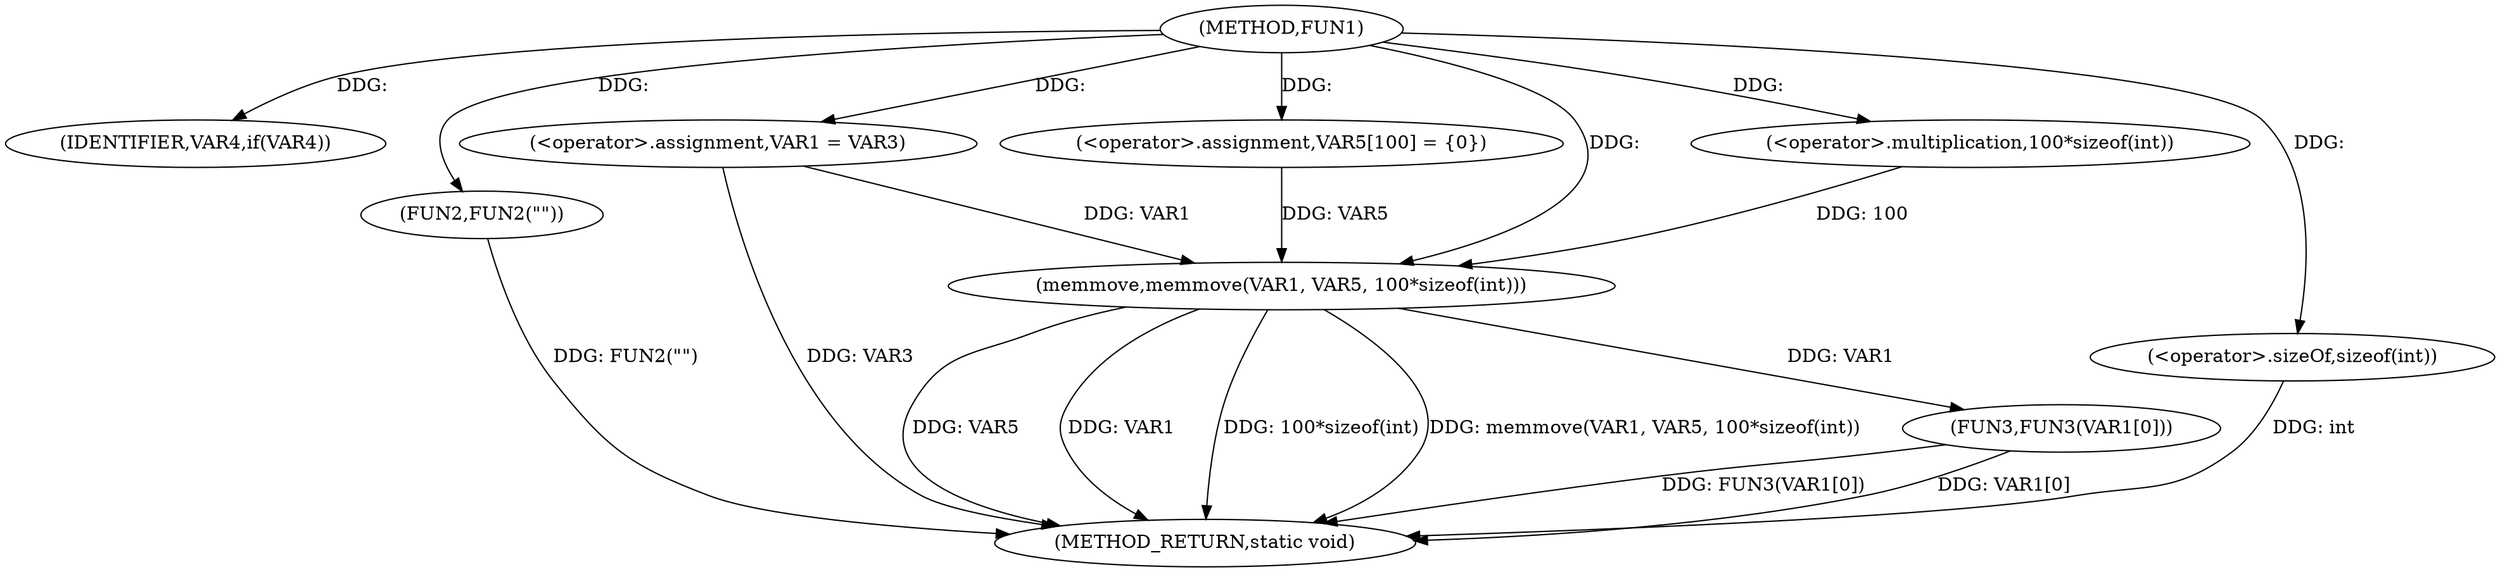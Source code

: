 digraph FUN1 {  
"1000100" [label = "(METHOD,FUN1)" ]
"1000130" [label = "(METHOD_RETURN,static void)" ]
"1000106" [label = "(IDENTIFIER,VAR4,if(VAR4))" ]
"1000108" [label = "(FUN2,FUN2(\"\"))" ]
"1000112" [label = "(<operator>.assignment,VAR1 = VAR3)" ]
"1000117" [label = "(<operator>.assignment,VAR5[100] = {0})" ]
"1000119" [label = "(memmove,memmove(VAR1, VAR5, 100*sizeof(int)))" ]
"1000122" [label = "(<operator>.multiplication,100*sizeof(int))" ]
"1000124" [label = "(<operator>.sizeOf,sizeof(int))" ]
"1000126" [label = "(FUN3,FUN3(VAR1[0]))" ]
  "1000126" -> "1000130"  [ label = "DDG: FUN3(VAR1[0])"] 
  "1000124" -> "1000130"  [ label = "DDG: int"] 
  "1000108" -> "1000130"  [ label = "DDG: FUN2(\"\")"] 
  "1000112" -> "1000130"  [ label = "DDG: VAR3"] 
  "1000119" -> "1000130"  [ label = "DDG: VAR5"] 
  "1000126" -> "1000130"  [ label = "DDG: VAR1[0]"] 
  "1000119" -> "1000130"  [ label = "DDG: VAR1"] 
  "1000119" -> "1000130"  [ label = "DDG: 100*sizeof(int)"] 
  "1000119" -> "1000130"  [ label = "DDG: memmove(VAR1, VAR5, 100*sizeof(int))"] 
  "1000100" -> "1000106"  [ label = "DDG: "] 
  "1000100" -> "1000108"  [ label = "DDG: "] 
  "1000100" -> "1000112"  [ label = "DDG: "] 
  "1000100" -> "1000117"  [ label = "DDG: "] 
  "1000112" -> "1000119"  [ label = "DDG: VAR1"] 
  "1000100" -> "1000119"  [ label = "DDG: "] 
  "1000117" -> "1000119"  [ label = "DDG: VAR5"] 
  "1000122" -> "1000119"  [ label = "DDG: 100"] 
  "1000100" -> "1000122"  [ label = "DDG: "] 
  "1000100" -> "1000124"  [ label = "DDG: "] 
  "1000119" -> "1000126"  [ label = "DDG: VAR1"] 
}
